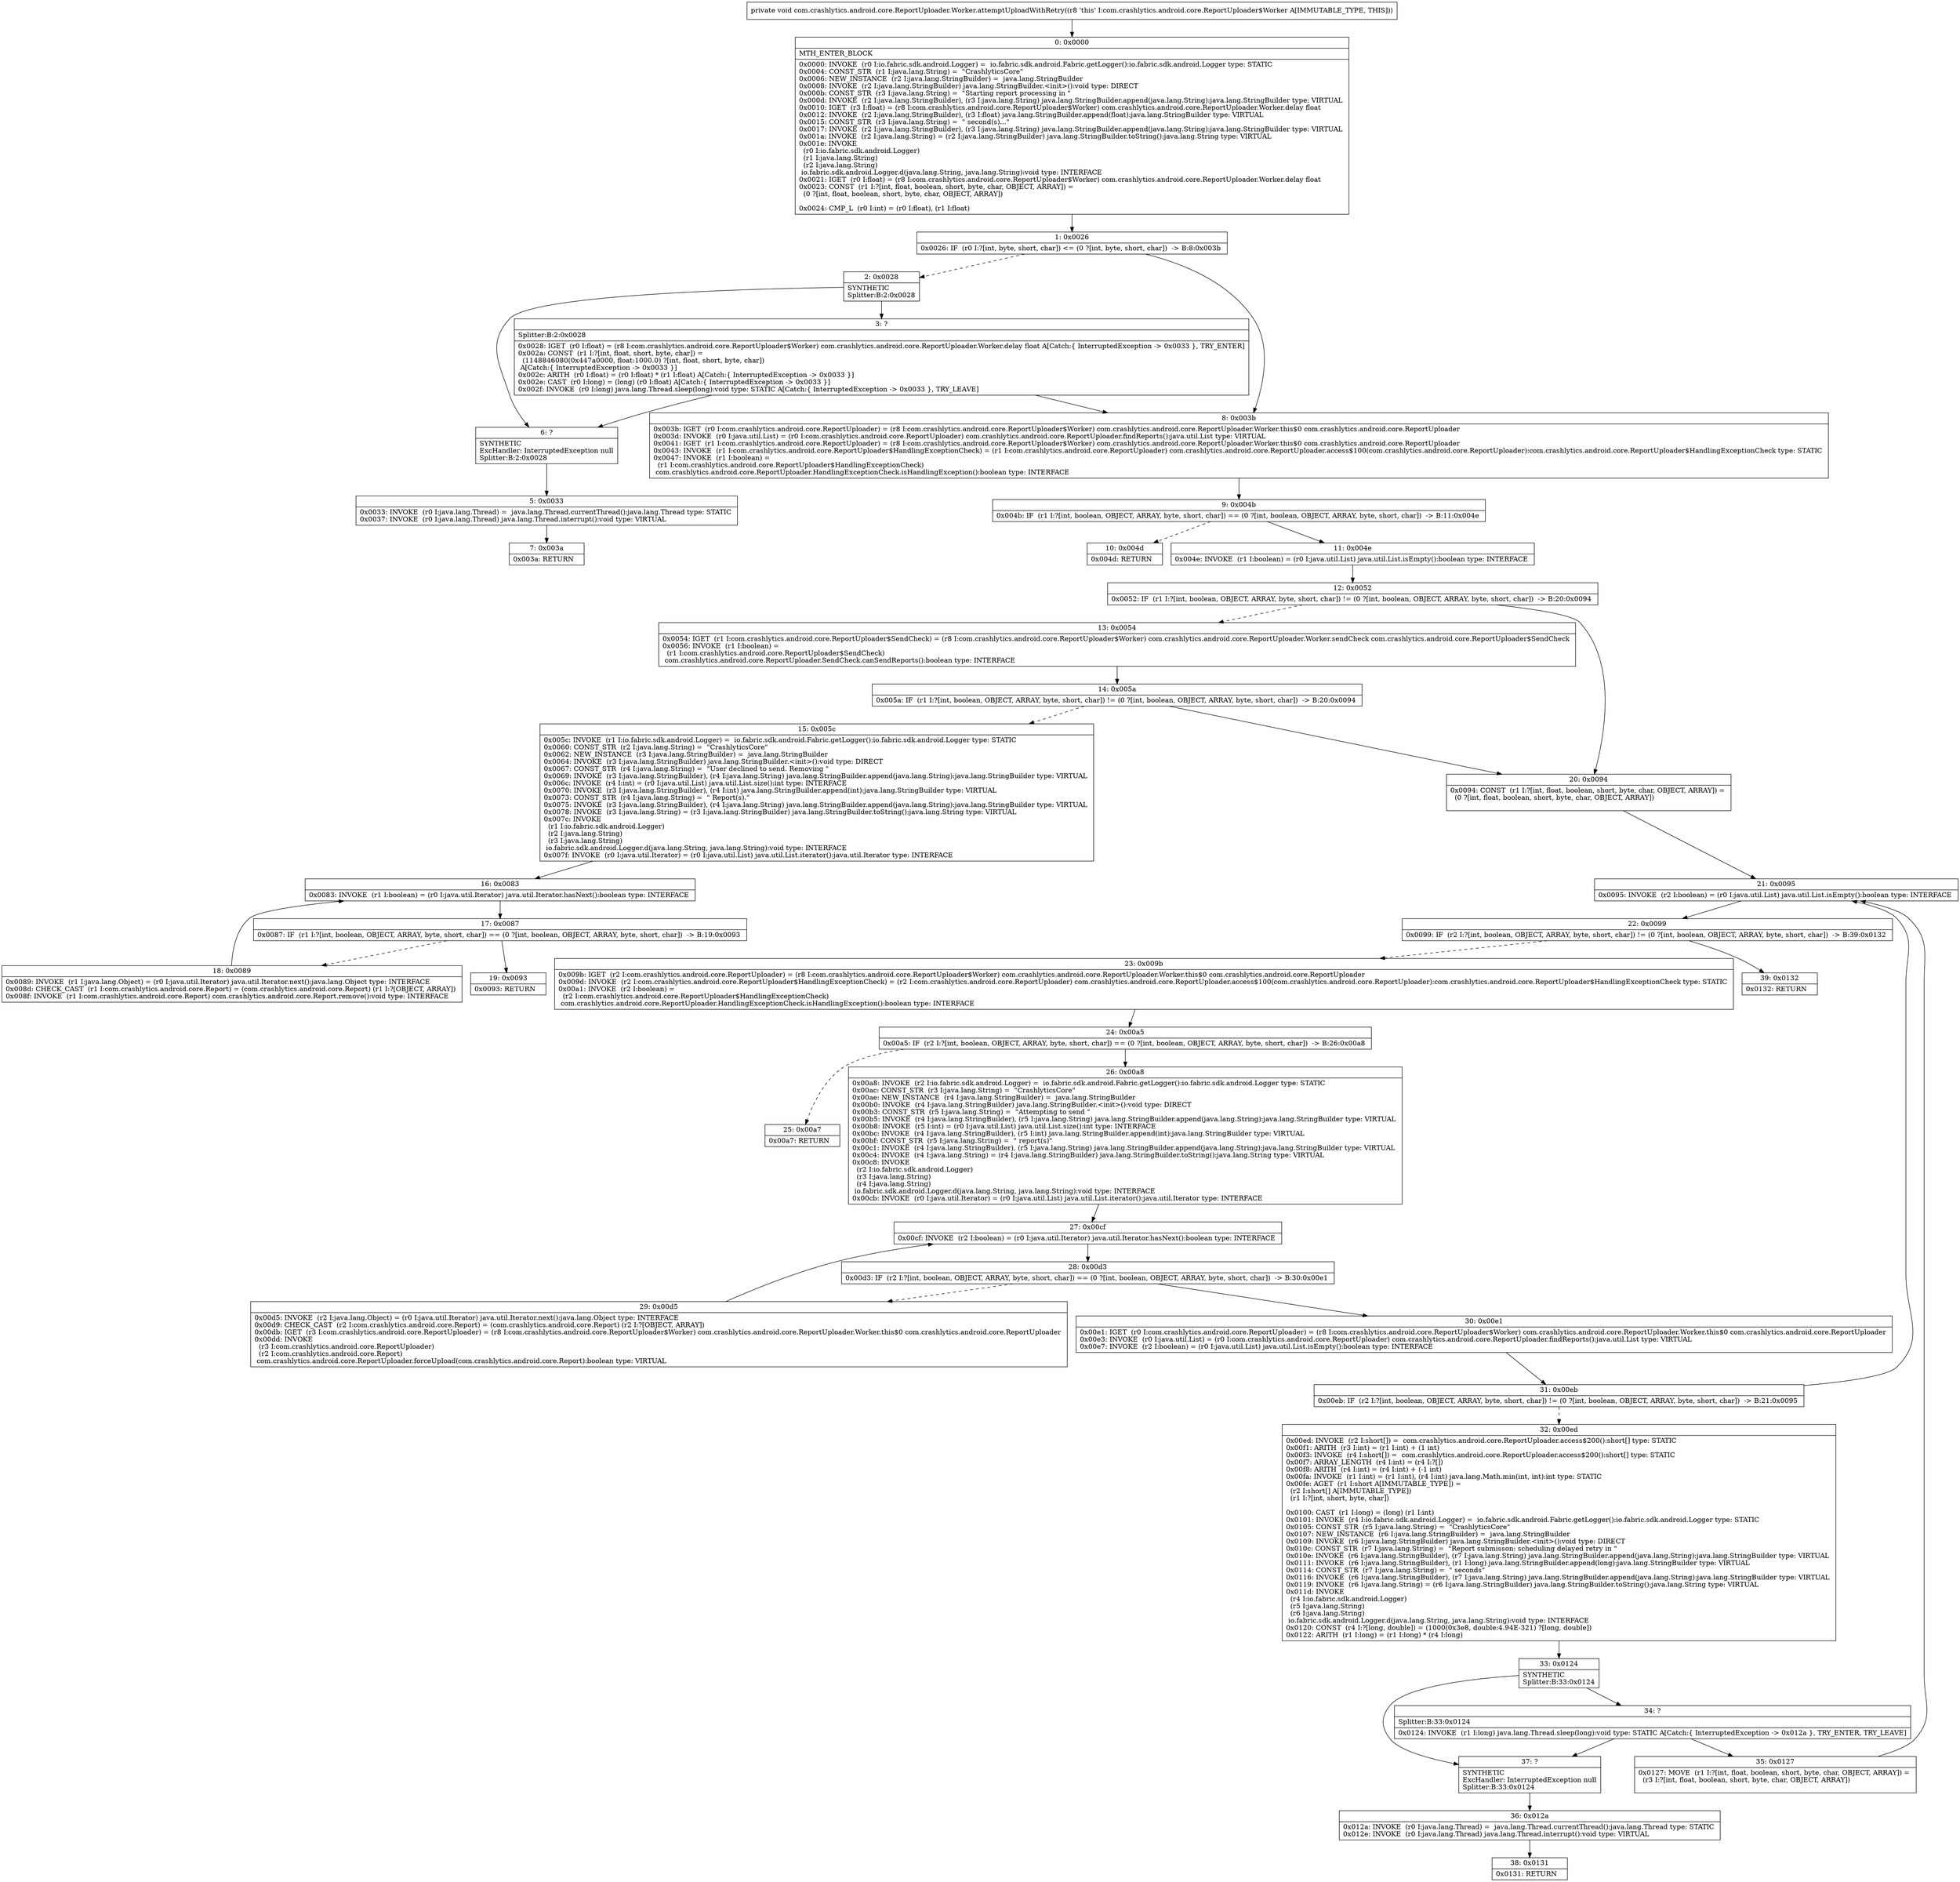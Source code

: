 digraph "CFG forcom.crashlytics.android.core.ReportUploader.Worker.attemptUploadWithRetry()V" {
Node_0 [shape=record,label="{0\:\ 0x0000|MTH_ENTER_BLOCK\l|0x0000: INVOKE  (r0 I:io.fabric.sdk.android.Logger) =  io.fabric.sdk.android.Fabric.getLogger():io.fabric.sdk.android.Logger type: STATIC \l0x0004: CONST_STR  (r1 I:java.lang.String) =  \"CrashlyticsCore\" \l0x0006: NEW_INSTANCE  (r2 I:java.lang.StringBuilder) =  java.lang.StringBuilder \l0x0008: INVOKE  (r2 I:java.lang.StringBuilder) java.lang.StringBuilder.\<init\>():void type: DIRECT \l0x000b: CONST_STR  (r3 I:java.lang.String) =  \"Starting report processing in \" \l0x000d: INVOKE  (r2 I:java.lang.StringBuilder), (r3 I:java.lang.String) java.lang.StringBuilder.append(java.lang.String):java.lang.StringBuilder type: VIRTUAL \l0x0010: IGET  (r3 I:float) = (r8 I:com.crashlytics.android.core.ReportUploader$Worker) com.crashlytics.android.core.ReportUploader.Worker.delay float \l0x0012: INVOKE  (r2 I:java.lang.StringBuilder), (r3 I:float) java.lang.StringBuilder.append(float):java.lang.StringBuilder type: VIRTUAL \l0x0015: CONST_STR  (r3 I:java.lang.String) =  \" second(s)...\" \l0x0017: INVOKE  (r2 I:java.lang.StringBuilder), (r3 I:java.lang.String) java.lang.StringBuilder.append(java.lang.String):java.lang.StringBuilder type: VIRTUAL \l0x001a: INVOKE  (r2 I:java.lang.String) = (r2 I:java.lang.StringBuilder) java.lang.StringBuilder.toString():java.lang.String type: VIRTUAL \l0x001e: INVOKE  \l  (r0 I:io.fabric.sdk.android.Logger)\l  (r1 I:java.lang.String)\l  (r2 I:java.lang.String)\l io.fabric.sdk.android.Logger.d(java.lang.String, java.lang.String):void type: INTERFACE \l0x0021: IGET  (r0 I:float) = (r8 I:com.crashlytics.android.core.ReportUploader$Worker) com.crashlytics.android.core.ReportUploader.Worker.delay float \l0x0023: CONST  (r1 I:?[int, float, boolean, short, byte, char, OBJECT, ARRAY]) = \l  (0 ?[int, float, boolean, short, byte, char, OBJECT, ARRAY])\l \l0x0024: CMP_L  (r0 I:int) = (r0 I:float), (r1 I:float) \l}"];
Node_1 [shape=record,label="{1\:\ 0x0026|0x0026: IF  (r0 I:?[int, byte, short, char]) \<= (0 ?[int, byte, short, char])  \-\> B:8:0x003b \l}"];
Node_2 [shape=record,label="{2\:\ 0x0028|SYNTHETIC\lSplitter:B:2:0x0028\l}"];
Node_3 [shape=record,label="{3\:\ ?|Splitter:B:2:0x0028\l|0x0028: IGET  (r0 I:float) = (r8 I:com.crashlytics.android.core.ReportUploader$Worker) com.crashlytics.android.core.ReportUploader.Worker.delay float A[Catch:\{ InterruptedException \-\> 0x0033 \}, TRY_ENTER]\l0x002a: CONST  (r1 I:?[int, float, short, byte, char]) = \l  (1148846080(0x447a0000, float:1000.0) ?[int, float, short, byte, char])\l A[Catch:\{ InterruptedException \-\> 0x0033 \}]\l0x002c: ARITH  (r0 I:float) = (r0 I:float) * (r1 I:float) A[Catch:\{ InterruptedException \-\> 0x0033 \}]\l0x002e: CAST  (r0 I:long) = (long) (r0 I:float) A[Catch:\{ InterruptedException \-\> 0x0033 \}]\l0x002f: INVOKE  (r0 I:long) java.lang.Thread.sleep(long):void type: STATIC A[Catch:\{ InterruptedException \-\> 0x0033 \}, TRY_LEAVE]\l}"];
Node_5 [shape=record,label="{5\:\ 0x0033|0x0033: INVOKE  (r0 I:java.lang.Thread) =  java.lang.Thread.currentThread():java.lang.Thread type: STATIC \l0x0037: INVOKE  (r0 I:java.lang.Thread) java.lang.Thread.interrupt():void type: VIRTUAL \l}"];
Node_6 [shape=record,label="{6\:\ ?|SYNTHETIC\lExcHandler: InterruptedException null\lSplitter:B:2:0x0028\l}"];
Node_7 [shape=record,label="{7\:\ 0x003a|0x003a: RETURN   \l}"];
Node_8 [shape=record,label="{8\:\ 0x003b|0x003b: IGET  (r0 I:com.crashlytics.android.core.ReportUploader) = (r8 I:com.crashlytics.android.core.ReportUploader$Worker) com.crashlytics.android.core.ReportUploader.Worker.this$0 com.crashlytics.android.core.ReportUploader \l0x003d: INVOKE  (r0 I:java.util.List) = (r0 I:com.crashlytics.android.core.ReportUploader) com.crashlytics.android.core.ReportUploader.findReports():java.util.List type: VIRTUAL \l0x0041: IGET  (r1 I:com.crashlytics.android.core.ReportUploader) = (r8 I:com.crashlytics.android.core.ReportUploader$Worker) com.crashlytics.android.core.ReportUploader.Worker.this$0 com.crashlytics.android.core.ReportUploader \l0x0043: INVOKE  (r1 I:com.crashlytics.android.core.ReportUploader$HandlingExceptionCheck) = (r1 I:com.crashlytics.android.core.ReportUploader) com.crashlytics.android.core.ReportUploader.access$100(com.crashlytics.android.core.ReportUploader):com.crashlytics.android.core.ReportUploader$HandlingExceptionCheck type: STATIC \l0x0047: INVOKE  (r1 I:boolean) = \l  (r1 I:com.crashlytics.android.core.ReportUploader$HandlingExceptionCheck)\l com.crashlytics.android.core.ReportUploader.HandlingExceptionCheck.isHandlingException():boolean type: INTERFACE \l}"];
Node_9 [shape=record,label="{9\:\ 0x004b|0x004b: IF  (r1 I:?[int, boolean, OBJECT, ARRAY, byte, short, char]) == (0 ?[int, boolean, OBJECT, ARRAY, byte, short, char])  \-\> B:11:0x004e \l}"];
Node_10 [shape=record,label="{10\:\ 0x004d|0x004d: RETURN   \l}"];
Node_11 [shape=record,label="{11\:\ 0x004e|0x004e: INVOKE  (r1 I:boolean) = (r0 I:java.util.List) java.util.List.isEmpty():boolean type: INTERFACE \l}"];
Node_12 [shape=record,label="{12\:\ 0x0052|0x0052: IF  (r1 I:?[int, boolean, OBJECT, ARRAY, byte, short, char]) != (0 ?[int, boolean, OBJECT, ARRAY, byte, short, char])  \-\> B:20:0x0094 \l}"];
Node_13 [shape=record,label="{13\:\ 0x0054|0x0054: IGET  (r1 I:com.crashlytics.android.core.ReportUploader$SendCheck) = (r8 I:com.crashlytics.android.core.ReportUploader$Worker) com.crashlytics.android.core.ReportUploader.Worker.sendCheck com.crashlytics.android.core.ReportUploader$SendCheck \l0x0056: INVOKE  (r1 I:boolean) = \l  (r1 I:com.crashlytics.android.core.ReportUploader$SendCheck)\l com.crashlytics.android.core.ReportUploader.SendCheck.canSendReports():boolean type: INTERFACE \l}"];
Node_14 [shape=record,label="{14\:\ 0x005a|0x005a: IF  (r1 I:?[int, boolean, OBJECT, ARRAY, byte, short, char]) != (0 ?[int, boolean, OBJECT, ARRAY, byte, short, char])  \-\> B:20:0x0094 \l}"];
Node_15 [shape=record,label="{15\:\ 0x005c|0x005c: INVOKE  (r1 I:io.fabric.sdk.android.Logger) =  io.fabric.sdk.android.Fabric.getLogger():io.fabric.sdk.android.Logger type: STATIC \l0x0060: CONST_STR  (r2 I:java.lang.String) =  \"CrashlyticsCore\" \l0x0062: NEW_INSTANCE  (r3 I:java.lang.StringBuilder) =  java.lang.StringBuilder \l0x0064: INVOKE  (r3 I:java.lang.StringBuilder) java.lang.StringBuilder.\<init\>():void type: DIRECT \l0x0067: CONST_STR  (r4 I:java.lang.String) =  \"User declined to send. Removing \" \l0x0069: INVOKE  (r3 I:java.lang.StringBuilder), (r4 I:java.lang.String) java.lang.StringBuilder.append(java.lang.String):java.lang.StringBuilder type: VIRTUAL \l0x006c: INVOKE  (r4 I:int) = (r0 I:java.util.List) java.util.List.size():int type: INTERFACE \l0x0070: INVOKE  (r3 I:java.lang.StringBuilder), (r4 I:int) java.lang.StringBuilder.append(int):java.lang.StringBuilder type: VIRTUAL \l0x0073: CONST_STR  (r4 I:java.lang.String) =  \" Report(s).\" \l0x0075: INVOKE  (r3 I:java.lang.StringBuilder), (r4 I:java.lang.String) java.lang.StringBuilder.append(java.lang.String):java.lang.StringBuilder type: VIRTUAL \l0x0078: INVOKE  (r3 I:java.lang.String) = (r3 I:java.lang.StringBuilder) java.lang.StringBuilder.toString():java.lang.String type: VIRTUAL \l0x007c: INVOKE  \l  (r1 I:io.fabric.sdk.android.Logger)\l  (r2 I:java.lang.String)\l  (r3 I:java.lang.String)\l io.fabric.sdk.android.Logger.d(java.lang.String, java.lang.String):void type: INTERFACE \l0x007f: INVOKE  (r0 I:java.util.Iterator) = (r0 I:java.util.List) java.util.List.iterator():java.util.Iterator type: INTERFACE \l}"];
Node_16 [shape=record,label="{16\:\ 0x0083|0x0083: INVOKE  (r1 I:boolean) = (r0 I:java.util.Iterator) java.util.Iterator.hasNext():boolean type: INTERFACE \l}"];
Node_17 [shape=record,label="{17\:\ 0x0087|0x0087: IF  (r1 I:?[int, boolean, OBJECT, ARRAY, byte, short, char]) == (0 ?[int, boolean, OBJECT, ARRAY, byte, short, char])  \-\> B:19:0x0093 \l}"];
Node_18 [shape=record,label="{18\:\ 0x0089|0x0089: INVOKE  (r1 I:java.lang.Object) = (r0 I:java.util.Iterator) java.util.Iterator.next():java.lang.Object type: INTERFACE \l0x008d: CHECK_CAST  (r1 I:com.crashlytics.android.core.Report) = (com.crashlytics.android.core.Report) (r1 I:?[OBJECT, ARRAY]) \l0x008f: INVOKE  (r1 I:com.crashlytics.android.core.Report) com.crashlytics.android.core.Report.remove():void type: INTERFACE \l}"];
Node_19 [shape=record,label="{19\:\ 0x0093|0x0093: RETURN   \l}"];
Node_20 [shape=record,label="{20\:\ 0x0094|0x0094: CONST  (r1 I:?[int, float, boolean, short, byte, char, OBJECT, ARRAY]) = \l  (0 ?[int, float, boolean, short, byte, char, OBJECT, ARRAY])\l \l}"];
Node_21 [shape=record,label="{21\:\ 0x0095|0x0095: INVOKE  (r2 I:boolean) = (r0 I:java.util.List) java.util.List.isEmpty():boolean type: INTERFACE \l}"];
Node_22 [shape=record,label="{22\:\ 0x0099|0x0099: IF  (r2 I:?[int, boolean, OBJECT, ARRAY, byte, short, char]) != (0 ?[int, boolean, OBJECT, ARRAY, byte, short, char])  \-\> B:39:0x0132 \l}"];
Node_23 [shape=record,label="{23\:\ 0x009b|0x009b: IGET  (r2 I:com.crashlytics.android.core.ReportUploader) = (r8 I:com.crashlytics.android.core.ReportUploader$Worker) com.crashlytics.android.core.ReportUploader.Worker.this$0 com.crashlytics.android.core.ReportUploader \l0x009d: INVOKE  (r2 I:com.crashlytics.android.core.ReportUploader$HandlingExceptionCheck) = (r2 I:com.crashlytics.android.core.ReportUploader) com.crashlytics.android.core.ReportUploader.access$100(com.crashlytics.android.core.ReportUploader):com.crashlytics.android.core.ReportUploader$HandlingExceptionCheck type: STATIC \l0x00a1: INVOKE  (r2 I:boolean) = \l  (r2 I:com.crashlytics.android.core.ReportUploader$HandlingExceptionCheck)\l com.crashlytics.android.core.ReportUploader.HandlingExceptionCheck.isHandlingException():boolean type: INTERFACE \l}"];
Node_24 [shape=record,label="{24\:\ 0x00a5|0x00a5: IF  (r2 I:?[int, boolean, OBJECT, ARRAY, byte, short, char]) == (0 ?[int, boolean, OBJECT, ARRAY, byte, short, char])  \-\> B:26:0x00a8 \l}"];
Node_25 [shape=record,label="{25\:\ 0x00a7|0x00a7: RETURN   \l}"];
Node_26 [shape=record,label="{26\:\ 0x00a8|0x00a8: INVOKE  (r2 I:io.fabric.sdk.android.Logger) =  io.fabric.sdk.android.Fabric.getLogger():io.fabric.sdk.android.Logger type: STATIC \l0x00ac: CONST_STR  (r3 I:java.lang.String) =  \"CrashlyticsCore\" \l0x00ae: NEW_INSTANCE  (r4 I:java.lang.StringBuilder) =  java.lang.StringBuilder \l0x00b0: INVOKE  (r4 I:java.lang.StringBuilder) java.lang.StringBuilder.\<init\>():void type: DIRECT \l0x00b3: CONST_STR  (r5 I:java.lang.String) =  \"Attempting to send \" \l0x00b5: INVOKE  (r4 I:java.lang.StringBuilder), (r5 I:java.lang.String) java.lang.StringBuilder.append(java.lang.String):java.lang.StringBuilder type: VIRTUAL \l0x00b8: INVOKE  (r5 I:int) = (r0 I:java.util.List) java.util.List.size():int type: INTERFACE \l0x00bc: INVOKE  (r4 I:java.lang.StringBuilder), (r5 I:int) java.lang.StringBuilder.append(int):java.lang.StringBuilder type: VIRTUAL \l0x00bf: CONST_STR  (r5 I:java.lang.String) =  \" report(s)\" \l0x00c1: INVOKE  (r4 I:java.lang.StringBuilder), (r5 I:java.lang.String) java.lang.StringBuilder.append(java.lang.String):java.lang.StringBuilder type: VIRTUAL \l0x00c4: INVOKE  (r4 I:java.lang.String) = (r4 I:java.lang.StringBuilder) java.lang.StringBuilder.toString():java.lang.String type: VIRTUAL \l0x00c8: INVOKE  \l  (r2 I:io.fabric.sdk.android.Logger)\l  (r3 I:java.lang.String)\l  (r4 I:java.lang.String)\l io.fabric.sdk.android.Logger.d(java.lang.String, java.lang.String):void type: INTERFACE \l0x00cb: INVOKE  (r0 I:java.util.Iterator) = (r0 I:java.util.List) java.util.List.iterator():java.util.Iterator type: INTERFACE \l}"];
Node_27 [shape=record,label="{27\:\ 0x00cf|0x00cf: INVOKE  (r2 I:boolean) = (r0 I:java.util.Iterator) java.util.Iterator.hasNext():boolean type: INTERFACE \l}"];
Node_28 [shape=record,label="{28\:\ 0x00d3|0x00d3: IF  (r2 I:?[int, boolean, OBJECT, ARRAY, byte, short, char]) == (0 ?[int, boolean, OBJECT, ARRAY, byte, short, char])  \-\> B:30:0x00e1 \l}"];
Node_29 [shape=record,label="{29\:\ 0x00d5|0x00d5: INVOKE  (r2 I:java.lang.Object) = (r0 I:java.util.Iterator) java.util.Iterator.next():java.lang.Object type: INTERFACE \l0x00d9: CHECK_CAST  (r2 I:com.crashlytics.android.core.Report) = (com.crashlytics.android.core.Report) (r2 I:?[OBJECT, ARRAY]) \l0x00db: IGET  (r3 I:com.crashlytics.android.core.ReportUploader) = (r8 I:com.crashlytics.android.core.ReportUploader$Worker) com.crashlytics.android.core.ReportUploader.Worker.this$0 com.crashlytics.android.core.ReportUploader \l0x00dd: INVOKE  \l  (r3 I:com.crashlytics.android.core.ReportUploader)\l  (r2 I:com.crashlytics.android.core.Report)\l com.crashlytics.android.core.ReportUploader.forceUpload(com.crashlytics.android.core.Report):boolean type: VIRTUAL \l}"];
Node_30 [shape=record,label="{30\:\ 0x00e1|0x00e1: IGET  (r0 I:com.crashlytics.android.core.ReportUploader) = (r8 I:com.crashlytics.android.core.ReportUploader$Worker) com.crashlytics.android.core.ReportUploader.Worker.this$0 com.crashlytics.android.core.ReportUploader \l0x00e3: INVOKE  (r0 I:java.util.List) = (r0 I:com.crashlytics.android.core.ReportUploader) com.crashlytics.android.core.ReportUploader.findReports():java.util.List type: VIRTUAL \l0x00e7: INVOKE  (r2 I:boolean) = (r0 I:java.util.List) java.util.List.isEmpty():boolean type: INTERFACE \l}"];
Node_31 [shape=record,label="{31\:\ 0x00eb|0x00eb: IF  (r2 I:?[int, boolean, OBJECT, ARRAY, byte, short, char]) != (0 ?[int, boolean, OBJECT, ARRAY, byte, short, char])  \-\> B:21:0x0095 \l}"];
Node_32 [shape=record,label="{32\:\ 0x00ed|0x00ed: INVOKE  (r2 I:short[]) =  com.crashlytics.android.core.ReportUploader.access$200():short[] type: STATIC \l0x00f1: ARITH  (r3 I:int) = (r1 I:int) + (1 int) \l0x00f3: INVOKE  (r4 I:short[]) =  com.crashlytics.android.core.ReportUploader.access$200():short[] type: STATIC \l0x00f7: ARRAY_LENGTH  (r4 I:int) = (r4 I:?[]) \l0x00f8: ARITH  (r4 I:int) = (r4 I:int) + (\-1 int) \l0x00fa: INVOKE  (r1 I:int) = (r1 I:int), (r4 I:int) java.lang.Math.min(int, int):int type: STATIC \l0x00fe: AGET  (r1 I:short A[IMMUTABLE_TYPE]) = \l  (r2 I:short[] A[IMMUTABLE_TYPE])\l  (r1 I:?[int, short, byte, char])\l \l0x0100: CAST  (r1 I:long) = (long) (r1 I:int) \l0x0101: INVOKE  (r4 I:io.fabric.sdk.android.Logger) =  io.fabric.sdk.android.Fabric.getLogger():io.fabric.sdk.android.Logger type: STATIC \l0x0105: CONST_STR  (r5 I:java.lang.String) =  \"CrashlyticsCore\" \l0x0107: NEW_INSTANCE  (r6 I:java.lang.StringBuilder) =  java.lang.StringBuilder \l0x0109: INVOKE  (r6 I:java.lang.StringBuilder) java.lang.StringBuilder.\<init\>():void type: DIRECT \l0x010c: CONST_STR  (r7 I:java.lang.String) =  \"Report submisson: scheduling delayed retry in \" \l0x010e: INVOKE  (r6 I:java.lang.StringBuilder), (r7 I:java.lang.String) java.lang.StringBuilder.append(java.lang.String):java.lang.StringBuilder type: VIRTUAL \l0x0111: INVOKE  (r6 I:java.lang.StringBuilder), (r1 I:long) java.lang.StringBuilder.append(long):java.lang.StringBuilder type: VIRTUAL \l0x0114: CONST_STR  (r7 I:java.lang.String) =  \" seconds\" \l0x0116: INVOKE  (r6 I:java.lang.StringBuilder), (r7 I:java.lang.String) java.lang.StringBuilder.append(java.lang.String):java.lang.StringBuilder type: VIRTUAL \l0x0119: INVOKE  (r6 I:java.lang.String) = (r6 I:java.lang.StringBuilder) java.lang.StringBuilder.toString():java.lang.String type: VIRTUAL \l0x011d: INVOKE  \l  (r4 I:io.fabric.sdk.android.Logger)\l  (r5 I:java.lang.String)\l  (r6 I:java.lang.String)\l io.fabric.sdk.android.Logger.d(java.lang.String, java.lang.String):void type: INTERFACE \l0x0120: CONST  (r4 I:?[long, double]) = (1000(0x3e8, double:4.94E\-321) ?[long, double]) \l0x0122: ARITH  (r1 I:long) = (r1 I:long) * (r4 I:long) \l}"];
Node_33 [shape=record,label="{33\:\ 0x0124|SYNTHETIC\lSplitter:B:33:0x0124\l}"];
Node_34 [shape=record,label="{34\:\ ?|Splitter:B:33:0x0124\l|0x0124: INVOKE  (r1 I:long) java.lang.Thread.sleep(long):void type: STATIC A[Catch:\{ InterruptedException \-\> 0x012a \}, TRY_ENTER, TRY_LEAVE]\l}"];
Node_35 [shape=record,label="{35\:\ 0x0127|0x0127: MOVE  (r1 I:?[int, float, boolean, short, byte, char, OBJECT, ARRAY]) = \l  (r3 I:?[int, float, boolean, short, byte, char, OBJECT, ARRAY])\l \l}"];
Node_36 [shape=record,label="{36\:\ 0x012a|0x012a: INVOKE  (r0 I:java.lang.Thread) =  java.lang.Thread.currentThread():java.lang.Thread type: STATIC \l0x012e: INVOKE  (r0 I:java.lang.Thread) java.lang.Thread.interrupt():void type: VIRTUAL \l}"];
Node_37 [shape=record,label="{37\:\ ?|SYNTHETIC\lExcHandler: InterruptedException null\lSplitter:B:33:0x0124\l}"];
Node_38 [shape=record,label="{38\:\ 0x0131|0x0131: RETURN   \l}"];
Node_39 [shape=record,label="{39\:\ 0x0132|0x0132: RETURN   \l}"];
MethodNode[shape=record,label="{private void com.crashlytics.android.core.ReportUploader.Worker.attemptUploadWithRetry((r8 'this' I:com.crashlytics.android.core.ReportUploader$Worker A[IMMUTABLE_TYPE, THIS])) }"];
MethodNode -> Node_0;
Node_0 -> Node_1;
Node_1 -> Node_2[style=dashed];
Node_1 -> Node_8;
Node_2 -> Node_3;
Node_2 -> Node_6;
Node_3 -> Node_6;
Node_3 -> Node_8;
Node_5 -> Node_7;
Node_6 -> Node_5;
Node_8 -> Node_9;
Node_9 -> Node_10[style=dashed];
Node_9 -> Node_11;
Node_11 -> Node_12;
Node_12 -> Node_13[style=dashed];
Node_12 -> Node_20;
Node_13 -> Node_14;
Node_14 -> Node_15[style=dashed];
Node_14 -> Node_20;
Node_15 -> Node_16;
Node_16 -> Node_17;
Node_17 -> Node_18[style=dashed];
Node_17 -> Node_19;
Node_18 -> Node_16;
Node_20 -> Node_21;
Node_21 -> Node_22;
Node_22 -> Node_23[style=dashed];
Node_22 -> Node_39;
Node_23 -> Node_24;
Node_24 -> Node_25[style=dashed];
Node_24 -> Node_26;
Node_26 -> Node_27;
Node_27 -> Node_28;
Node_28 -> Node_29[style=dashed];
Node_28 -> Node_30;
Node_29 -> Node_27;
Node_30 -> Node_31;
Node_31 -> Node_21;
Node_31 -> Node_32[style=dashed];
Node_32 -> Node_33;
Node_33 -> Node_34;
Node_33 -> Node_37;
Node_34 -> Node_35;
Node_34 -> Node_37;
Node_35 -> Node_21;
Node_36 -> Node_38;
Node_37 -> Node_36;
}

